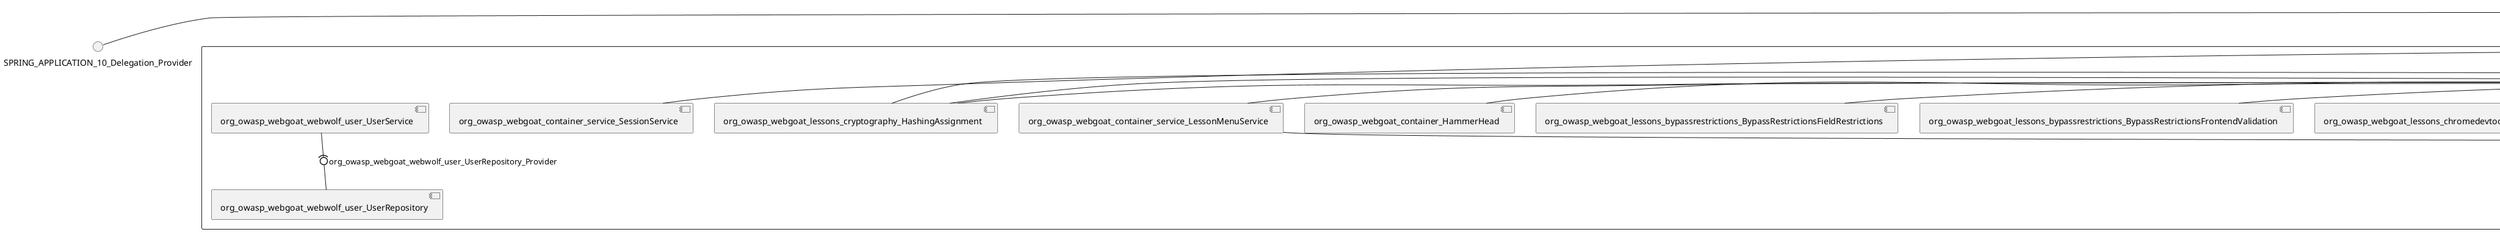 @startuml
skinparam fixCircleLabelOverlapping true
skinparam componentStyle uml2
() SPRING_APPLICATION_10_Delegation_Provider
() SPRING_APPLICATION_11_Delegation_Provider
() SPRING_APPLICATION_2_Delegation_Provider
() SPRING_APPLICATION_3_Delegation_Provider
() SPRING_APPLICATION_4_Delegation_Provider
() SPRING_APPLICATION_5_Delegation_Provider
() SPRING_APPLICATION_6_Delegation_Provider
() SPRING_APPLICATION_7_Delegation_Provider
() SPRING_APPLICATION_8_Delegation_Provider
() SPRING_APPLICATION_9_Delegation_Provider
() SPRING_APPLICATION_BypassRestrictions_FieldRestrictions_POST_Delegation_Provider
() SPRING_APPLICATION_BypassRestrictions_frontendValidation_POST_Delegation_Provider
() SPRING_APPLICATION_ChromeDevTools_dummy_POST_Delegation_Provider
() SPRING_APPLICATION_ChromeDevTools_network_POST_Delegation_Provider
() SPRING_APPLICATION_CrossSiteScriptingStored_stored_xss_POST_Delegation_Provider
() SPRING_APPLICATION_CrossSiteScriptingStored_stored_xss_follow_up_POST_Delegation_Provider
() SPRING_APPLICATION_CrossSiteScripting_attack1_POST_Delegation_Provider
() SPRING_APPLICATION_CrossSiteScripting_attack3_POST_Delegation_Provider
() SPRING_APPLICATION_CrossSiteScripting_attack4_POST_Delegation_Provider
() SPRING_APPLICATION_CrossSiteScripting_attack5a_GET_Delegation_Provider
() SPRING_APPLICATION_CrossSiteScripting_attack6a_POST_Delegation_Provider
() SPRING_APPLICATION_CrossSiteScripting_dom_follow_up_POST_Delegation_Provider
() SPRING_APPLICATION_CrossSiteScripting_phone_home_xss_POST_Delegation_Provider
() SPRING_APPLICATION_CrossSiteScripting_quiz_GET_POST_Delegation_Provider
() SPRING_APPLICATION_Delegation_Provider
() SPRING_APPLICATION_GET_10_Delegation_Provider
() SPRING_APPLICATION_GET_11_Delegation_Provider
() SPRING_APPLICATION_GET_12_Delegation_Provider
() SPRING_APPLICATION_GET_13_Delegation_Provider
() SPRING_APPLICATION_GET_14_Delegation_Provider
() SPRING_APPLICATION_GET_2_Delegation_Provider
() SPRING_APPLICATION_GET_3_Delegation_Provider
() SPRING_APPLICATION_GET_4_Delegation_Provider
() SPRING_APPLICATION_GET_5_Delegation_Provider
() SPRING_APPLICATION_GET_6_Delegation_Provider
() SPRING_APPLICATION_GET_7_Delegation_Provider
() SPRING_APPLICATION_GET_8_Delegation_Provider
() SPRING_APPLICATION_GET_9_Delegation_Provider
() SPRING_APPLICATION_GET_Delegation_Provider
() SPRING_APPLICATION_HtmlTampering_task_POST_Delegation_Provider
() SPRING_APPLICATION_HttpBasics_attack1_POST_Delegation_Provider
() SPRING_APPLICATION_HttpBasics_attack2_POST_Delegation_Provider
() SPRING_APPLICATION_IDOR_diff_attributes_POST_Delegation_Provider
() SPRING_APPLICATION_IDOR_login_POST_Delegation_Provider
() SPRING_APPLICATION_IDOR_profile_alt_path_POST_Delegation_Provider
() SPRING_APPLICATION_InsecureDeserialization_task_POST_Delegation_Provider
() SPRING_APPLICATION_InsecureLogin_Delegation_Provider
() SPRING_APPLICATION_JWT_decode_POST_Delegation_Provider
() SPRING_APPLICATION_JWT_jku_Delegation_Provider
() SPRING_APPLICATION_JWT_kid_Delegation_Provider
() SPRING_APPLICATION_JWT_quiz_GET_POST_Delegation_Provider
() SPRING_APPLICATION_JWT_refresh_Delegation_Provider
() SPRING_APPLICATION_JWT_secret_POST_Delegation_Provider
() SPRING_APPLICATION_JWT_votings_Delegation_Provider
() SPRING_APPLICATION_LogSpoofing_log_bleeding_POST_Delegation_Provider
() SPRING_APPLICATION_LogSpoofing_log_spoofing_POST_Delegation_Provider
() SPRING_APPLICATION_POST_10_Delegation_Provider
() SPRING_APPLICATION_POST_11_Delegation_Provider
() SPRING_APPLICATION_POST_12_Delegation_Provider
() SPRING_APPLICATION_POST_13_Delegation_Provider
() SPRING_APPLICATION_POST_14_Delegation_Provider
() SPRING_APPLICATION_POST_15_Delegation_Provider
() SPRING_APPLICATION_POST_16_Delegation_Provider
() SPRING_APPLICATION_POST_17_Delegation_Provider
() SPRING_APPLICATION_POST_18_Delegation_Provider
() SPRING_APPLICATION_POST_2_Delegation_Provider
() SPRING_APPLICATION_POST_3_Delegation_Provider
() SPRING_APPLICATION_POST_4_Delegation_Provider
() SPRING_APPLICATION_POST_5_Delegation_Provider
() SPRING_APPLICATION_POST_6_Delegation_Provider
() SPRING_APPLICATION_POST_7_Delegation_Provider
() SPRING_APPLICATION_POST_8_Delegation_Provider
() SPRING_APPLICATION_POST_9_Delegation_Provider
() SPRING_APPLICATION_POST_Delegation_Provider
() SPRING_APPLICATION_PUT_Delegation_Provider
() SPRING_APPLICATION_PasswordReset_ForgotPassword_create_password_reset_link_POST_Delegation_Provider
() SPRING_APPLICATION_PasswordReset_SecurityQuestions_POST_Delegation_Provider
() SPRING_APPLICATION_PasswordReset_reset_Delegation_Provider
() SPRING_APPLICATION_PasswordReset_simple_mail_reset_POST_Delegation_Provider
() SPRING_APPLICATION_PathTraversal_profile_picture_GET_Delegation_Provider
() SPRING_APPLICATION_PathTraversal_profile_picture_fix_GET_Delegation_Provider
() SPRING_APPLICATION_PathTraversal_profile_upload_POST_Delegation_Provider
() SPRING_APPLICATION_PathTraversal_profile_upload_fix_POST_Delegation_Provider
() SPRING_APPLICATION_PathTraversal_profile_upload_remove_user_input_POST_Delegation_Provider
() SPRING_APPLICATION_PathTraversal_random_POST_Delegation_Provider
() SPRING_APPLICATION_PathTraversal_random_picture_GET_Delegation_Provider
() SPRING_APPLICATION_PathTraversal_zip_slip_Delegation_Provider
() SPRING_APPLICATION_SSRF_task1_POST_Delegation_Provider
() SPRING_APPLICATION_SSRF_task2_POST_Delegation_Provider
() SPRING_APPLICATION_SecurePasswords_assignment_POST_Delegation_Provider
() SPRING_APPLICATION_SqlInjectionAdvanced_attack6a_POST_Delegation_Provider
() SPRING_APPLICATION_SqlInjectionAdvanced_attack6b_POST_Delegation_Provider
() SPRING_APPLICATION_SqlInjectionAdvanced_challenge_Login_POST_Delegation_Provider
() SPRING_APPLICATION_SqlInjectionAdvanced_challenge_PUT_Delegation_Provider
() SPRING_APPLICATION_SqlInjectionAdvanced_quiz_GET_POST_Delegation_Provider
() SPRING_APPLICATION_SqlInjectionMitigations_attack10a_POST_Delegation_Provider
() SPRING_APPLICATION_SqlInjectionMitigations_attack10b_POST_Delegation_Provider
() SPRING_APPLICATION_SqlInjectionMitigations_attack12a_POST_Delegation_Provider
() SPRING_APPLICATION_SqlInjectionMitigations_servers_GET_Delegation_Provider
() SPRING_APPLICATION_SqlInjection_assignment5a_POST_Delegation_Provider
() SPRING_APPLICATION_SqlInjection_assignment5b_POST_Delegation_Provider
() SPRING_APPLICATION_SqlInjection_attack10_POST_Delegation_Provider
() SPRING_APPLICATION_SqlInjection_attack2_POST_Delegation_Provider
() SPRING_APPLICATION_SqlInjection_attack3_POST_Delegation_Provider
() SPRING_APPLICATION_SqlInjection_attack4_POST_Delegation_Provider
() SPRING_APPLICATION_SqlInjection_attack5_POST_Delegation_Provider
() SPRING_APPLICATION_SqlInjection_attack8_POST_Delegation_Provider
() SPRING_APPLICATION_SqlInjection_attack9_POST_Delegation_Provider
() SPRING_APPLICATION_SqlOnlyInputValidationOnKeywords_attack_POST_Delegation_Provider
() SPRING_APPLICATION_SqlOnlyInputValidation_attack_POST_Delegation_Provider
() SPRING_APPLICATION_VulnerableComponents_attack1_POST_Delegation_Provider
() SPRING_APPLICATION_WebWolf_GET_Delegation_Provider
() SPRING_APPLICATION_WebWolf_landing_Delegation_Provider
() SPRING_APPLICATION_WebWolf_mail_Delegation_Provider
() SPRING_APPLICATION_challenge_1_POST_Delegation_Provider
() SPRING_APPLICATION_challenge_5_POST_Delegation_Provider
() SPRING_APPLICATION_challenge_7_Delegation_Provider
() SPRING_APPLICATION_challenge_8_Delegation_Provider
() SPRING_APPLICATION_challenge_logo_Delegation_Provider
() SPRING_APPLICATION_cia_quiz_GET_POST_Delegation_Provider
() SPRING_APPLICATION_clientSideFiltering_attack1_POST_Delegation_Provider
() SPRING_APPLICATION_clientSideFiltering_challenge_store_coupons_GET_Delegation_Provider
() SPRING_APPLICATION_clientSideFiltering_getItForFree_POST_Delegation_Provider
() SPRING_APPLICATION_clientSideFiltering_salaries_GET_Delegation_Provider
() SPRING_APPLICATION_crypto_encoding_basic_auth_POST_Delegation_Provider
() SPRING_APPLICATION_crypto_encoding_xor_POST_Delegation_Provider
() SPRING_APPLICATION_crypto_hashing_POST_Delegation_Provider
() SPRING_APPLICATION_crypto_secure_defaults_POST_Delegation_Provider
() SPRING_APPLICATION_crypto_signing_verify_POST_Delegation_Provider
() SPRING_APPLICATION_csrf_feedback_message_POST_Delegation_Provider
() SPRING_APPLICATION_csrf_review_POST_Delegation_Provider
() SPRING_APPLICATION_files_GET_Delegation_Provider
() SPRING_APPLICATION_fileupload_POST_Delegation_Provider
() SPRING_APPLICATION_jwt_Delegation_Provider
() SPRING_APPLICATION_landing_Delegation_Provider
() SPRING_APPLICATION_lesson_template_Delegation_Provider
() SPRING_APPLICATION_login_oauth_mvc_GET_Delegation_Provider
() SPRING_APPLICATION_mail_DELETE_GET_POST_Delegation_Provider
() SPRING_APPLICATION_register_mvc_POST_Delegation_Provider
() SPRING_APPLICATION_registration_GET_Delegation_Provider
() SPRING_APPLICATION_requests_GET_Delegation_Provider
() SPRING_APPLICATION_scoreboard_data_GET_Delegation_Provider
() SPRING_APPLICATION_server_directory_GET_Delegation_Provider
() SPRING_APPLICATION_service_debug_labels_mvc_Delegation_Provider
() SPRING_APPLICATION_service_lessonoverview_mvc_GET_Delegation_Provider
() SPRING_APPLICATION_xxe_comments_GET_Delegation_Provider
rectangle System {
[org_owasp_webgoat_container_HammerHead] [[webgoat-webgoat.repository#_bg0EgdhoEe-ivMq-eSuY9w]]
[org_owasp_webgoat_container_WebWolfRedirect] [[webgoat-webgoat.repository#_bg0EgdhoEe-ivMq-eSuY9w]]
[org_owasp_webgoat_container_controller_StartLesson] [[webgoat-webgoat.repository#_bg0EgdhoEe-ivMq-eSuY9w]]
[org_owasp_webgoat_container_controller_Welcome] [[webgoat-webgoat.repository#_bg0EgdhoEe-ivMq-eSuY9w]]
[org_owasp_webgoat_container_i18n_PluginMessages_Provider] [[webgoat-webgoat.repository#_bg0EgdhoEe-ivMq-eSuY9w]]
[org_owasp_webgoat_container_report_ReportCardController] [[webgoat-webgoat.repository#_bg0EgdhoEe-ivMq-eSuY9w]]
[org_owasp_webgoat_container_service_EnvironmentService] [[webgoat-webgoat.repository#_bg0EgdhoEe-ivMq-eSuY9w]]
[org_owasp_webgoat_container_service_HintService] [[webgoat-webgoat.repository#_bg0EgdhoEe-ivMq-eSuY9w]]
[org_owasp_webgoat_container_service_LabelDebugService] [[webgoat-webgoat.repository#_bg0EgdhoEe-ivMq-eSuY9w]]
[org_owasp_webgoat_container_service_LabelService] [[webgoat-webgoat.repository#_bg0EgdhoEe-ivMq-eSuY9w]]
[org_owasp_webgoat_container_service_LessonInfoService] [[webgoat-webgoat.repository#_bg0EgdhoEe-ivMq-eSuY9w]]
[org_owasp_webgoat_container_service_LessonMenuService] [[webgoat-webgoat.repository#_bg0EgdhoEe-ivMq-eSuY9w]]
[org_owasp_webgoat_container_service_LessonProgressService] [[webgoat-webgoat.repository#_bg0EgdhoEe-ivMq-eSuY9w]]
[org_owasp_webgoat_container_service_RestartLessonService] [[webgoat-webgoat.repository#_bg0EgdhoEe-ivMq-eSuY9w]]
[org_owasp_webgoat_container_service_SessionService] [[webgoat-webgoat.repository#_bg0EgdhoEe-ivMq-eSuY9w]]
[org_owasp_webgoat_container_session_LessonSession_Provider] [[webgoat-webgoat.repository#_bg0EgdhoEe-ivMq-eSuY9w]]
[org_owasp_webgoat_container_users_RegistrationController] [[webgoat-webgoat.repository#_bg0EgdhoEe-ivMq-eSuY9w]]
[org_owasp_webgoat_container_users_Scoreboard] [[webgoat-webgoat.repository#_bg0EgdhoEe-ivMq-eSuY9w]]
[org_owasp_webgoat_container_users_UserProgressRepository] [[webgoat-webgoat.repository#_bg0EgdhoEe-ivMq-eSuY9w]]
[org_owasp_webgoat_container_users_UserRepository] [[webgoat-webgoat.repository#_bg0EgdhoEe-ivMq-eSuY9w]]
[org_owasp_webgoat_container_users_UserService] [[webgoat-webgoat.repository#_bg0EgdhoEe-ivMq-eSuY9w]]
[org_owasp_webgoat_lessons_authbypass_VerifyAccount] [[webgoat-webgoat.repository#_bg0EgdhoEe-ivMq-eSuY9w]]
[org_owasp_webgoat_lessons_bypassrestrictions_BypassRestrictionsFieldRestrictions] [[webgoat-webgoat.repository#_bg0EgdhoEe-ivMq-eSuY9w]]
[org_owasp_webgoat_lessons_bypassrestrictions_BypassRestrictionsFrontendValidation] [[webgoat-webgoat.repository#_bg0EgdhoEe-ivMq-eSuY9w]]
[org_owasp_webgoat_lessons_challenges_FlagController] [[webgoat-webgoat.repository#_bg0EgdhoEe-ivMq-eSuY9w]]
[org_owasp_webgoat_lessons_challenges_challenge1_Assignment1] [[webgoat-webgoat.repository#_bg0EgdhoEe-ivMq-eSuY9w]]
[org_owasp_webgoat_lessons_challenges_challenge1_ImageServlet] [[webgoat-webgoat.repository#_bg0EgdhoEe-ivMq-eSuY9w]]
[org_owasp_webgoat_lessons_challenges_challenge5_Assignment5] [[webgoat-webgoat.repository#_bg0EgdhoEe-ivMq-eSuY9w]]
[org_owasp_webgoat_lessons_challenges_challenge7_Assignment7] [[webgoat-webgoat.repository#_bg0EgdhoEe-ivMq-eSuY9w]]
[org_owasp_webgoat_lessons_challenges_challenge8_Assignment8] [[webgoat-webgoat.repository#_bg0EgdhoEe-ivMq-eSuY9w]]
[org_owasp_webgoat_lessons_chromedevtools_NetworkDummy] [[webgoat-webgoat.repository#_bg0EgdhoEe-ivMq-eSuY9w]]
[org_owasp_webgoat_lessons_chromedevtools_NetworkLesson] [[webgoat-webgoat.repository#_bg0EgdhoEe-ivMq-eSuY9w]]
[org_owasp_webgoat_lessons_cia_CIAQuiz] [[webgoat-webgoat.repository#_bg0EgdhoEe-ivMq-eSuY9w]]
[org_owasp_webgoat_lessons_clientsidefiltering_ClientSideFilteringAssignment] [[webgoat-webgoat.repository#_bg0EgdhoEe-ivMq-eSuY9w]]
[org_owasp_webgoat_lessons_clientsidefiltering_ClientSideFilteringFreeAssignment] [[webgoat-webgoat.repository#_bg0EgdhoEe-ivMq-eSuY9w]]
[org_owasp_webgoat_lessons_clientsidefiltering_Salaries] [[webgoat-webgoat.repository#_bg0EgdhoEe-ivMq-eSuY9w]]
[org_owasp_webgoat_lessons_clientsidefiltering_ShopEndpoint] [[webgoat-webgoat.repository#_bg0EgdhoEe-ivMq-eSuY9w]]
[org_owasp_webgoat_lessons_cryptography_EncodingAssignment] [[webgoat-webgoat.repository#_bg0EgdhoEe-ivMq-eSuY9w]]
[org_owasp_webgoat_lessons_cryptography_HashingAssignment] [[webgoat-webgoat.repository#_bg0EgdhoEe-ivMq-eSuY9w]]
[org_owasp_webgoat_lessons_cryptography_SecureDefaultsAssignment] [[webgoat-webgoat.repository#_bg0EgdhoEe-ivMq-eSuY9w]]
[org_owasp_webgoat_lessons_cryptography_SigningAssignment] [[webgoat-webgoat.repository#_bg0EgdhoEe-ivMq-eSuY9w]]
[org_owasp_webgoat_lessons_cryptography_XOREncodingAssignment] [[webgoat-webgoat.repository#_bg0EgdhoEe-ivMq-eSuY9w]]
[org_owasp_webgoat_lessons_csrf_CSRFConfirmFlag1] [[webgoat-webgoat.repository#_bg0EgdhoEe-ivMq-eSuY9w]]
[org_owasp_webgoat_lessons_csrf_CSRFFeedback] [[webgoat-webgoat.repository#_bg0EgdhoEe-ivMq-eSuY9w]]
[org_owasp_webgoat_lessons_csrf_CSRFGetFlag] [[webgoat-webgoat.repository#_bg0EgdhoEe-ivMq-eSuY9w]]
[org_owasp_webgoat_lessons_csrf_CSRFLogin] [[webgoat-webgoat.repository#_bg0EgdhoEe-ivMq-eSuY9w]]
[org_owasp_webgoat_lessons_csrf_ForgedReviews] [[webgoat-webgoat.repository#_bg0EgdhoEe-ivMq-eSuY9w]]
[org_owasp_webgoat_lessons_deserialization_InsecureDeserializationTask] [[webgoat-webgoat.repository#_bg0EgdhoEe-ivMq-eSuY9w]]
[org_owasp_webgoat_lessons_hijacksession_HijackSessionAssignment] [[webgoat-webgoat.repository#_bg0EgdhoEe-ivMq-eSuY9w]]
[org_owasp_webgoat_lessons_htmltampering_HtmlTamperingTask] [[webgoat-webgoat.repository#_bg0EgdhoEe-ivMq-eSuY9w]]
[org_owasp_webgoat_lessons_httpbasics_HttpBasicsLesson] [[webgoat-webgoat.repository#_bg0EgdhoEe-ivMq-eSuY9w]]
[org_owasp_webgoat_lessons_httpbasics_HttpBasicsQuiz] [[webgoat-webgoat.repository#_bg0EgdhoEe-ivMq-eSuY9w]]
[org_owasp_webgoat_lessons_httpproxies_HttpBasicsInterceptRequest] [[webgoat-webgoat.repository#_bg0EgdhoEe-ivMq-eSuY9w]]
[org_owasp_webgoat_lessons_idor_IDORDiffAttributes] [[webgoat-webgoat.repository#_bg0EgdhoEe-ivMq-eSuY9w]]
[org_owasp_webgoat_lessons_idor_IDOREditOtherProfile] [[webgoat-webgoat.repository#_bg0EgdhoEe-ivMq-eSuY9w]]
[org_owasp_webgoat_lessons_idor_IDORLogin] [[webgoat-webgoat.repository#_bg0EgdhoEe-ivMq-eSuY9w]]
[org_owasp_webgoat_lessons_idor_IDORViewOtherProfile] [[webgoat-webgoat.repository#_bg0EgdhoEe-ivMq-eSuY9w]]
[org_owasp_webgoat_lessons_idor_IDORViewOwnProfile] [[webgoat-webgoat.repository#_bg0EgdhoEe-ivMq-eSuY9w]]
[org_owasp_webgoat_lessons_idor_IDORViewOwnProfileAltUrl] [[webgoat-webgoat.repository#_bg0EgdhoEe-ivMq-eSuY9w]]
[org_owasp_webgoat_lessons_insecurelogin_InsecureLoginTask] [[webgoat-webgoat.repository#_bg0EgdhoEe-ivMq-eSuY9w]]
[org_owasp_webgoat_lessons_jwt_JWTDecodeEndpoint] [[webgoat-webgoat.repository#_bg0EgdhoEe-ivMq-eSuY9w]]
[org_owasp_webgoat_lessons_jwt_JWTQuiz] [[webgoat-webgoat.repository#_bg0EgdhoEe-ivMq-eSuY9w]]
[org_owasp_webgoat_lessons_jwt_JWTRefreshEndpoint] [[webgoat-webgoat.repository#_bg0EgdhoEe-ivMq-eSuY9w]]
[org_owasp_webgoat_lessons_jwt_JWTSecretKeyEndpoint] [[webgoat-webgoat.repository#_bg0EgdhoEe-ivMq-eSuY9w]]
[org_owasp_webgoat_lessons_jwt_JWTVotesEndpoint] [[webgoat-webgoat.repository#_bg0EgdhoEe-ivMq-eSuY9w]]
[org_owasp_webgoat_lessons_jwt_claimmisuse_JWTHeaderJKUEndpoint] [[webgoat-webgoat.repository#_bg0EgdhoEe-ivMq-eSuY9w]]
[org_owasp_webgoat_lessons_jwt_claimmisuse_JWTHeaderKIDEndpoint] [[webgoat-webgoat.repository#_bg0EgdhoEe-ivMq-eSuY9w]]
[org_owasp_webgoat_lessons_lessontemplate_SampleAttack] [[webgoat-webgoat.repository#_bg0EgdhoEe-ivMq-eSuY9w]]
[org_owasp_webgoat_lessons_logging_LogBleedingTask] [[webgoat-webgoat.repository#_bg0EgdhoEe-ivMq-eSuY9w]]
[org_owasp_webgoat_lessons_logging_LogSpoofingTask] [[webgoat-webgoat.repository#_bg0EgdhoEe-ivMq-eSuY9w]]
[org_owasp_webgoat_lessons_missingac_MissingFunctionACHiddenMenus] [[webgoat-webgoat.repository#_bg0EgdhoEe-ivMq-eSuY9w]]
[org_owasp_webgoat_lessons_missingac_MissingFunctionACUsers] [[webgoat-webgoat.repository#_bg0EgdhoEe-ivMq-eSuY9w]]
[org_owasp_webgoat_lessons_missingac_MissingFunctionACYourHash] [[webgoat-webgoat.repository#_bg0EgdhoEe-ivMq-eSuY9w]]
[org_owasp_webgoat_lessons_missingac_MissingFunctionACYourHashAdmin] [[webgoat-webgoat.repository#_bg0EgdhoEe-ivMq-eSuY9w]]
[org_owasp_webgoat_lessons_passwordreset_QuestionsAssignment] [[webgoat-webgoat.repository#_bg0EgdhoEe-ivMq-eSuY9w]]
[org_owasp_webgoat_lessons_passwordreset_ResetLinkAssignment] [[webgoat-webgoat.repository#_bg0EgdhoEe-ivMq-eSuY9w]]
[org_owasp_webgoat_lessons_passwordreset_ResetLinkAssignmentForgotPassword] [[webgoat-webgoat.repository#_bg0EgdhoEe-ivMq-eSuY9w]]
[org_owasp_webgoat_lessons_passwordreset_SecurityQuestionAssignment] [[webgoat-webgoat.repository#_bg0EgdhoEe-ivMq-eSuY9w]]
[org_owasp_webgoat_lessons_passwordreset_SimpleMailAssignment] [[webgoat-webgoat.repository#_bg0EgdhoEe-ivMq-eSuY9w]]
[org_owasp_webgoat_lessons_pathtraversal_ProfileUpload] [[webgoat-webgoat.repository#_bg0EgdhoEe-ivMq-eSuY9w]]
[org_owasp_webgoat_lessons_pathtraversal_ProfileUploadFix] [[webgoat-webgoat.repository#_bg0EgdhoEe-ivMq-eSuY9w]]
[org_owasp_webgoat_lessons_pathtraversal_ProfileUploadRemoveUserInput] [[webgoat-webgoat.repository#_bg0EgdhoEe-ivMq-eSuY9w]]
[org_owasp_webgoat_lessons_pathtraversal_ProfileUploadRetrieval] [[webgoat-webgoat.repository#_bg0EgdhoEe-ivMq-eSuY9w]]
[org_owasp_webgoat_lessons_pathtraversal_ProfileZipSlip] [[webgoat-webgoat.repository#_bg0EgdhoEe-ivMq-eSuY9w]]
[org_owasp_webgoat_lessons_securepasswords_SecurePasswordsAssignment] [[webgoat-webgoat.repository#_bg0EgdhoEe-ivMq-eSuY9w]]
[org_owasp_webgoat_lessons_spoofcookie_SpoofCookieAssignment] [[webgoat-webgoat.repository#_bg0EgdhoEe-ivMq-eSuY9w]]
[org_owasp_webgoat_lessons_sqlinjection_advanced_SqlInjectionChallenge] [[webgoat-webgoat.repository#_bg0EgdhoEe-ivMq-eSuY9w]]
[org_owasp_webgoat_lessons_sqlinjection_advanced_SqlInjectionChallengeLogin] [[webgoat-webgoat.repository#_bg0EgdhoEe-ivMq-eSuY9w]]
[org_owasp_webgoat_lessons_sqlinjection_advanced_SqlInjectionLesson6a] [[webgoat-webgoat.repository#_bg0EgdhoEe-ivMq-eSuY9w]]
[org_owasp_webgoat_lessons_sqlinjection_advanced_SqlInjectionLesson6b] [[webgoat-webgoat.repository#_bg0EgdhoEe-ivMq-eSuY9w]]
[org_owasp_webgoat_lessons_sqlinjection_advanced_SqlInjectionQuiz] [[webgoat-webgoat.repository#_bg0EgdhoEe-ivMq-eSuY9w]]
[org_owasp_webgoat_lessons_sqlinjection_introduction_SqlInjectionLesson10] [[webgoat-webgoat.repository#_bg0EgdhoEe-ivMq-eSuY9w]]
[org_owasp_webgoat_lessons_sqlinjection_introduction_SqlInjectionLesson2] [[webgoat-webgoat.repository#_bg0EgdhoEe-ivMq-eSuY9w]]
[org_owasp_webgoat_lessons_sqlinjection_introduction_SqlInjectionLesson3] [[webgoat-webgoat.repository#_bg0EgdhoEe-ivMq-eSuY9w]]
[org_owasp_webgoat_lessons_sqlinjection_introduction_SqlInjectionLesson4] [[webgoat-webgoat.repository#_bg0EgdhoEe-ivMq-eSuY9w]]
[org_owasp_webgoat_lessons_sqlinjection_introduction_SqlInjectionLesson5] [[webgoat-webgoat.repository#_bg0EgdhoEe-ivMq-eSuY9w]]
[org_owasp_webgoat_lessons_sqlinjection_introduction_SqlInjectionLesson5a] [[webgoat-webgoat.repository#_bg0EgdhoEe-ivMq-eSuY9w]]
[org_owasp_webgoat_lessons_sqlinjection_introduction_SqlInjectionLesson5b] [[webgoat-webgoat.repository#_bg0EgdhoEe-ivMq-eSuY9w]]
[org_owasp_webgoat_lessons_sqlinjection_introduction_SqlInjectionLesson8] [[webgoat-webgoat.repository#_bg0EgdhoEe-ivMq-eSuY9w]]
[org_owasp_webgoat_lessons_sqlinjection_introduction_SqlInjectionLesson9] [[webgoat-webgoat.repository#_bg0EgdhoEe-ivMq-eSuY9w]]
[org_owasp_webgoat_lessons_sqlinjection_mitigation_Servers] [[webgoat-webgoat.repository#_bg0EgdhoEe-ivMq-eSuY9w]]
[org_owasp_webgoat_lessons_sqlinjection_mitigation_SqlInjectionLesson10a] [[webgoat-webgoat.repository#_bg0EgdhoEe-ivMq-eSuY9w]]
[org_owasp_webgoat_lessons_sqlinjection_mitigation_SqlInjectionLesson10b] [[webgoat-webgoat.repository#_bg0EgdhoEe-ivMq-eSuY9w]]
[org_owasp_webgoat_lessons_sqlinjection_mitigation_SqlInjectionLesson13] [[webgoat-webgoat.repository#_bg0EgdhoEe-ivMq-eSuY9w]]
[org_owasp_webgoat_lessons_sqlinjection_mitigation_SqlOnlyInputValidation] [[webgoat-webgoat.repository#_bg0EgdhoEe-ivMq-eSuY9w]]
[org_owasp_webgoat_lessons_sqlinjection_mitigation_SqlOnlyInputValidationOnKeywords] [[webgoat-webgoat.repository#_bg0EgdhoEe-ivMq-eSuY9w]]
[org_owasp_webgoat_lessons_ssrf_SSRFTask1] [[webgoat-webgoat.repository#_bg0EgdhoEe-ivMq-eSuY9w]]
[org_owasp_webgoat_lessons_ssrf_SSRFTask2] [[webgoat-webgoat.repository#_bg0EgdhoEe-ivMq-eSuY9w]]
[org_owasp_webgoat_lessons_vulnerablecomponents_VulnerableComponentsLesson] [[webgoat-webgoat.repository#_bg0EgdhoEe-ivMq-eSuY9w]]
[org_owasp_webgoat_lessons_webwolfintroduction_LandingAssignment] [[webgoat-webgoat.repository#_bg0EgdhoEe-ivMq-eSuY9w]]
[org_owasp_webgoat_lessons_webwolfintroduction_MailAssignment] [[webgoat-webgoat.repository#_bg0EgdhoEe-ivMq-eSuY9w]]
[org_owasp_webgoat_lessons_xss_CrossSiteScriptingLesson1] [[webgoat-webgoat.repository#_bg0EgdhoEe-ivMq-eSuY9w]]
[org_owasp_webgoat_lessons_xss_CrossSiteScriptingLesson5a] [[webgoat-webgoat.repository#_bg0EgdhoEe-ivMq-eSuY9w]]
[org_owasp_webgoat_lessons_xss_CrossSiteScriptingLesson6a] [[webgoat-webgoat.repository#_bg0EgdhoEe-ivMq-eSuY9w]]
[org_owasp_webgoat_lessons_xss_CrossSiteScriptingQuiz] [[webgoat-webgoat.repository#_bg0EgdhoEe-ivMq-eSuY9w]]
[org_owasp_webgoat_lessons_xss_DOMCrossSiteScripting] [[webgoat-webgoat.repository#_bg0EgdhoEe-ivMq-eSuY9w]]
[org_owasp_webgoat_lessons_xss_DOMCrossSiteScriptingVerifier] [[webgoat-webgoat.repository#_bg0EgdhoEe-ivMq-eSuY9w]]
[org_owasp_webgoat_lessons_xss_mitigation_CrossSiteScriptingLesson3] [[webgoat-webgoat.repository#_bg0EgdhoEe-ivMq-eSuY9w]]
[org_owasp_webgoat_lessons_xss_mitigation_CrossSiteScriptingLesson4] [[webgoat-webgoat.repository#_bg0EgdhoEe-ivMq-eSuY9w]]
[org_owasp_webgoat_lessons_xss_stored_StoredCrossSiteScriptingVerifier] [[webgoat-webgoat.repository#_bg0EgdhoEe-ivMq-eSuY9w]]
[org_owasp_webgoat_lessons_xss_stored_StoredXssComments] [[webgoat-webgoat.repository#_bg0EgdhoEe-ivMq-eSuY9w]]
[org_owasp_webgoat_lessons_xxe_BlindSendFileAssignment] [[webgoat-webgoat.repository#_bg0EgdhoEe-ivMq-eSuY9w]]
[org_owasp_webgoat_lessons_xxe_CommentsEndpoint] [[webgoat-webgoat.repository#_bg0EgdhoEe-ivMq-eSuY9w]]
[org_owasp_webgoat_lessons_xxe_ContentTypeAssignment] [[webgoat-webgoat.repository#_bg0EgdhoEe-ivMq-eSuY9w]]
[org_owasp_webgoat_lessons_xxe_SimpleXXE] [[webgoat-webgoat.repository#_bg0EgdhoEe-ivMq-eSuY9w]]
[org_owasp_webgoat_webwolf_FileServer] [[webgoat-webgoat.repository#_bg0EgdhoEe-ivMq-eSuY9w]]
[org_owasp_webgoat_webwolf_jwt_JWTController] [[webgoat-webgoat.repository#_bg0EgdhoEe-ivMq-eSuY9w]]
[org_owasp_webgoat_webwolf_mailbox_MailboxController] [[webgoat-webgoat.repository#_bg0EgdhoEe-ivMq-eSuY9w]]
[org_owasp_webgoat_webwolf_mailbox_MailboxRepository] [[webgoat-webgoat.repository#_bg0EgdhoEe-ivMq-eSuY9w]]
[org_owasp_webgoat_webwolf_requests_LandingPage] [[webgoat-webgoat.repository#_bg0EgdhoEe-ivMq-eSuY9w]]
[org_owasp_webgoat_webwolf_requests_Requests] [[webgoat-webgoat.repository#_bg0EgdhoEe-ivMq-eSuY9w]]
[org_owasp_webgoat_webwolf_user_UserRepository] [[webgoat-webgoat.repository#_bg0EgdhoEe-ivMq-eSuY9w]]
[org_owasp_webgoat_webwolf_user_UserService] [[webgoat-webgoat.repository#_bg0EgdhoEe-ivMq-eSuY9w]]
port SPRING_APPLICATION_10_Provider
SPRING_APPLICATION_10_Delegation_Provider - SPRING_APPLICATION_10_Provider
SPRING_APPLICATION_10_Provider - [org_owasp_webgoat_lessons_jwt_JWTSecretKeyEndpoint]
port SPRING_APPLICATION_11_Provider
SPRING_APPLICATION_11_Delegation_Provider - SPRING_APPLICATION_11_Provider
SPRING_APPLICATION_11_Provider - [org_owasp_webgoat_webwolf_FileServer]
port SPRING_APPLICATION_2_Provider
SPRING_APPLICATION_2_Delegation_Provider - SPRING_APPLICATION_2_Provider
SPRING_APPLICATION_2_Provider - [org_owasp_webgoat_lessons_cryptography_SigningAssignment]
port SPRING_APPLICATION_3_Provider
SPRING_APPLICATION_3_Delegation_Provider - SPRING_APPLICATION_3_Provider
SPRING_APPLICATION_3_Provider - [org_owasp_webgoat_container_service_LabelDebugService]
port SPRING_APPLICATION_4_Provider
SPRING_APPLICATION_4_Delegation_Provider - SPRING_APPLICATION_4_Provider
SPRING_APPLICATION_4_Provider - [org_owasp_webgoat_container_service_SessionService]
port SPRING_APPLICATION_5_Provider
SPRING_APPLICATION_5_Delegation_Provider - SPRING_APPLICATION_5_Provider
SPRING_APPLICATION_5_Provider - [org_owasp_webgoat_lessons_xxe_SimpleXXE]
port SPRING_APPLICATION_6_Provider
SPRING_APPLICATION_6_Delegation_Provider - SPRING_APPLICATION_6_Provider
SPRING_APPLICATION_6_Provider - [org_owasp_webgoat_lessons_cryptography_HashingAssignment]
port SPRING_APPLICATION_7_Provider
SPRING_APPLICATION_7_Delegation_Provider - SPRING_APPLICATION_7_Provider
SPRING_APPLICATION_7_Provider - [org_owasp_webgoat_lessons_cryptography_HashingAssignment]
port SPRING_APPLICATION_8_Provider
SPRING_APPLICATION_8_Delegation_Provider - SPRING_APPLICATION_8_Provider
SPRING_APPLICATION_8_Provider - [org_owasp_webgoat_container_service_LessonMenuService]
port SPRING_APPLICATION_9_Provider
SPRING_APPLICATION_9_Delegation_Provider - SPRING_APPLICATION_9_Provider
SPRING_APPLICATION_9_Provider - [org_owasp_webgoat_container_HammerHead]
port SPRING_APPLICATION_BypassRestrictions_FieldRestrictions_POST_Provider
SPRING_APPLICATION_BypassRestrictions_FieldRestrictions_POST_Delegation_Provider - SPRING_APPLICATION_BypassRestrictions_FieldRestrictions_POST_Provider
SPRING_APPLICATION_BypassRestrictions_FieldRestrictions_POST_Provider - [org_owasp_webgoat_lessons_bypassrestrictions_BypassRestrictionsFieldRestrictions]
port SPRING_APPLICATION_BypassRestrictions_frontendValidation_POST_Provider
SPRING_APPLICATION_BypassRestrictions_frontendValidation_POST_Delegation_Provider - SPRING_APPLICATION_BypassRestrictions_frontendValidation_POST_Provider
SPRING_APPLICATION_BypassRestrictions_frontendValidation_POST_Provider - [org_owasp_webgoat_lessons_bypassrestrictions_BypassRestrictionsFrontendValidation]
port SPRING_APPLICATION_ChromeDevTools_dummy_POST_Provider
SPRING_APPLICATION_ChromeDevTools_dummy_POST_Delegation_Provider - SPRING_APPLICATION_ChromeDevTools_dummy_POST_Provider
SPRING_APPLICATION_ChromeDevTools_dummy_POST_Provider - [org_owasp_webgoat_lessons_chromedevtools_NetworkDummy]
port SPRING_APPLICATION_ChromeDevTools_network_POST_Provider
SPRING_APPLICATION_ChromeDevTools_network_POST_Delegation_Provider - SPRING_APPLICATION_ChromeDevTools_network_POST_Provider
SPRING_APPLICATION_ChromeDevTools_network_POST_Provider - [org_owasp_webgoat_lessons_chromedevtools_NetworkLesson]
port SPRING_APPLICATION_CrossSiteScriptingStored_stored_xss_POST_Provider
SPRING_APPLICATION_CrossSiteScriptingStored_stored_xss_POST_Delegation_Provider - SPRING_APPLICATION_CrossSiteScriptingStored_stored_xss_POST_Provider
SPRING_APPLICATION_CrossSiteScriptingStored_stored_xss_POST_Provider - [org_owasp_webgoat_lessons_xss_stored_StoredXssComments]
port SPRING_APPLICATION_CrossSiteScriptingStored_stored_xss_follow_up_POST_Provider
SPRING_APPLICATION_CrossSiteScriptingStored_stored_xss_follow_up_POST_Delegation_Provider - SPRING_APPLICATION_CrossSiteScriptingStored_stored_xss_follow_up_POST_Provider
SPRING_APPLICATION_CrossSiteScriptingStored_stored_xss_follow_up_POST_Provider - [org_owasp_webgoat_lessons_xss_stored_StoredCrossSiteScriptingVerifier]
port SPRING_APPLICATION_CrossSiteScripting_attack1_POST_Provider
SPRING_APPLICATION_CrossSiteScripting_attack1_POST_Delegation_Provider - SPRING_APPLICATION_CrossSiteScripting_attack1_POST_Provider
SPRING_APPLICATION_CrossSiteScripting_attack1_POST_Provider - [org_owasp_webgoat_lessons_xss_CrossSiteScriptingLesson1]
port SPRING_APPLICATION_CrossSiteScripting_attack3_POST_Provider
SPRING_APPLICATION_CrossSiteScripting_attack3_POST_Delegation_Provider - SPRING_APPLICATION_CrossSiteScripting_attack3_POST_Provider
SPRING_APPLICATION_CrossSiteScripting_attack3_POST_Provider - [org_owasp_webgoat_lessons_xss_mitigation_CrossSiteScriptingLesson3]
port SPRING_APPLICATION_CrossSiteScripting_attack4_POST_Provider
SPRING_APPLICATION_CrossSiteScripting_attack4_POST_Delegation_Provider - SPRING_APPLICATION_CrossSiteScripting_attack4_POST_Provider
SPRING_APPLICATION_CrossSiteScripting_attack4_POST_Provider - [org_owasp_webgoat_lessons_xss_mitigation_CrossSiteScriptingLesson4]
port SPRING_APPLICATION_CrossSiteScripting_attack5a_GET_Provider
SPRING_APPLICATION_CrossSiteScripting_attack5a_GET_Delegation_Provider - SPRING_APPLICATION_CrossSiteScripting_attack5a_GET_Provider
SPRING_APPLICATION_CrossSiteScripting_attack5a_GET_Provider - [org_owasp_webgoat_lessons_xss_CrossSiteScriptingLesson5a]
port SPRING_APPLICATION_CrossSiteScripting_attack6a_POST_Provider
SPRING_APPLICATION_CrossSiteScripting_attack6a_POST_Delegation_Provider - SPRING_APPLICATION_CrossSiteScripting_attack6a_POST_Provider
SPRING_APPLICATION_CrossSiteScripting_attack6a_POST_Provider - [org_owasp_webgoat_lessons_xss_CrossSiteScriptingLesson6a]
port SPRING_APPLICATION_CrossSiteScripting_dom_follow_up_POST_Provider
SPRING_APPLICATION_CrossSiteScripting_dom_follow_up_POST_Delegation_Provider - SPRING_APPLICATION_CrossSiteScripting_dom_follow_up_POST_Provider
SPRING_APPLICATION_CrossSiteScripting_dom_follow_up_POST_Provider - [org_owasp_webgoat_lessons_xss_DOMCrossSiteScriptingVerifier]
port SPRING_APPLICATION_CrossSiteScripting_phone_home_xss_POST_Provider
SPRING_APPLICATION_CrossSiteScripting_phone_home_xss_POST_Delegation_Provider - SPRING_APPLICATION_CrossSiteScripting_phone_home_xss_POST_Provider
SPRING_APPLICATION_CrossSiteScripting_phone_home_xss_POST_Provider - [org_owasp_webgoat_lessons_xss_DOMCrossSiteScripting]
port SPRING_APPLICATION_CrossSiteScripting_quiz_GET_POST_Provider
SPRING_APPLICATION_CrossSiteScripting_quiz_GET_POST_Delegation_Provider - SPRING_APPLICATION_CrossSiteScripting_quiz_GET_POST_Provider
SPRING_APPLICATION_CrossSiteScripting_quiz_GET_POST_Provider - [org_owasp_webgoat_lessons_xss_CrossSiteScriptingQuiz]
port SPRING_APPLICATION_Provider
SPRING_APPLICATION_Delegation_Provider - SPRING_APPLICATION_Provider
SPRING_APPLICATION_Provider - [org_owasp_webgoat_lessons_httpproxies_HttpBasicsInterceptRequest]
port SPRING_APPLICATION_GET_10_Provider
SPRING_APPLICATION_GET_10_Delegation_Provider - SPRING_APPLICATION_GET_10_Provider
SPRING_APPLICATION_GET_10_Provider - [org_owasp_webgoat_container_service_RestartLessonService]
port SPRING_APPLICATION_GET_11_Provider
SPRING_APPLICATION_GET_11_Delegation_Provider - SPRING_APPLICATION_GET_11_Provider
SPRING_APPLICATION_GET_11_Provider - [org_owasp_webgoat_lessons_csrf_ForgedReviews]
port SPRING_APPLICATION_GET_12_Provider
SPRING_APPLICATION_GET_12_Delegation_Provider - SPRING_APPLICATION_GET_12_Provider
SPRING_APPLICATION_GET_12_Provider - [org_owasp_webgoat_container_service_HintService]
port SPRING_APPLICATION_GET_13_Provider
SPRING_APPLICATION_GET_13_Delegation_Provider - SPRING_APPLICATION_GET_13_Provider
SPRING_APPLICATION_GET_13_Provider - [org_owasp_webgoat_lessons_spoofcookie_SpoofCookieAssignment]
port SPRING_APPLICATION_GET_14_Provider
SPRING_APPLICATION_GET_14_Delegation_Provider - SPRING_APPLICATION_GET_14_Provider
SPRING_APPLICATION_GET_14_Provider - [org_owasp_webgoat_lessons_missingac_MissingFunctionACUsers]
port SPRING_APPLICATION_GET_2_Provider
SPRING_APPLICATION_GET_2_Delegation_Provider - SPRING_APPLICATION_GET_2_Provider
SPRING_APPLICATION_GET_2_Provider - [org_owasp_webgoat_container_controller_Welcome]
port SPRING_APPLICATION_GET_3_Provider
SPRING_APPLICATION_GET_3_Delegation_Provider - SPRING_APPLICATION_GET_3_Provider
SPRING_APPLICATION_GET_3_Provider - [org_owasp_webgoat_container_report_ReportCardController]
port SPRING_APPLICATION_GET_4_Provider
SPRING_APPLICATION_GET_4_Delegation_Provider - SPRING_APPLICATION_GET_4_Provider
SPRING_APPLICATION_GET_4_Provider - [org_owasp_webgoat_container_service_LessonInfoService]
port SPRING_APPLICATION_GET_5_Provider
SPRING_APPLICATION_GET_5_Delegation_Provider - SPRING_APPLICATION_GET_5_Provider
SPRING_APPLICATION_GET_5_Provider - [org_owasp_webgoat_lessons_xss_stored_StoredXssComments]
port SPRING_APPLICATION_GET_6_Provider
SPRING_APPLICATION_GET_6_Delegation_Provider - SPRING_APPLICATION_GET_6_Provider
SPRING_APPLICATION_GET_6_Provider - [org_owasp_webgoat_container_controller_StartLesson]
port SPRING_APPLICATION_GET_7_Provider
SPRING_APPLICATION_GET_7_Delegation_Provider - SPRING_APPLICATION_GET_7_Provider
SPRING_APPLICATION_GET_7_Provider - [org_owasp_webgoat_lessons_idor_IDORViewOwnProfile]
port SPRING_APPLICATION_GET_8_Provider
SPRING_APPLICATION_GET_8_Delegation_Provider - SPRING_APPLICATION_GET_8_Provider
SPRING_APPLICATION_GET_8_Provider - [org_owasp_webgoat_lessons_cryptography_EncodingAssignment]
port SPRING_APPLICATION_GET_9_Provider
SPRING_APPLICATION_GET_9_Delegation_Provider - SPRING_APPLICATION_GET_9_Provider
SPRING_APPLICATION_GET_9_Provider - [org_owasp_webgoat_lessons_idor_IDORViewOtherProfile]
port SPRING_APPLICATION_GET_Provider
SPRING_APPLICATION_GET_Delegation_Provider - SPRING_APPLICATION_GET_Provider
SPRING_APPLICATION_GET_Provider - [org_owasp_webgoat_container_service_LabelService]
port SPRING_APPLICATION_HtmlTampering_task_POST_Provider
SPRING_APPLICATION_HtmlTampering_task_POST_Delegation_Provider - SPRING_APPLICATION_HtmlTampering_task_POST_Provider
SPRING_APPLICATION_HtmlTampering_task_POST_Provider - [org_owasp_webgoat_lessons_htmltampering_HtmlTamperingTask]
port SPRING_APPLICATION_HttpBasics_attack1_POST_Provider
SPRING_APPLICATION_HttpBasics_attack1_POST_Delegation_Provider - SPRING_APPLICATION_HttpBasics_attack1_POST_Provider
SPRING_APPLICATION_HttpBasics_attack1_POST_Provider - [org_owasp_webgoat_lessons_httpbasics_HttpBasicsLesson]
port SPRING_APPLICATION_HttpBasics_attack2_POST_Provider
SPRING_APPLICATION_HttpBasics_attack2_POST_Delegation_Provider - SPRING_APPLICATION_HttpBasics_attack2_POST_Provider
SPRING_APPLICATION_HttpBasics_attack2_POST_Provider - [org_owasp_webgoat_lessons_httpbasics_HttpBasicsQuiz]
port SPRING_APPLICATION_IDOR_diff_attributes_POST_Provider
SPRING_APPLICATION_IDOR_diff_attributes_POST_Delegation_Provider - SPRING_APPLICATION_IDOR_diff_attributes_POST_Provider
SPRING_APPLICATION_IDOR_diff_attributes_POST_Provider - [org_owasp_webgoat_lessons_idor_IDORDiffAttributes]
port SPRING_APPLICATION_IDOR_login_POST_Provider
SPRING_APPLICATION_IDOR_login_POST_Delegation_Provider - SPRING_APPLICATION_IDOR_login_POST_Provider
SPRING_APPLICATION_IDOR_login_POST_Provider - [org_owasp_webgoat_lessons_idor_IDORLogin]
port SPRING_APPLICATION_IDOR_profile_alt_path_POST_Provider
SPRING_APPLICATION_IDOR_profile_alt_path_POST_Delegation_Provider - SPRING_APPLICATION_IDOR_profile_alt_path_POST_Provider
SPRING_APPLICATION_IDOR_profile_alt_path_POST_Provider - [org_owasp_webgoat_lessons_idor_IDORViewOwnProfileAltUrl]
port SPRING_APPLICATION_InsecureDeserialization_task_POST_Provider
SPRING_APPLICATION_InsecureDeserialization_task_POST_Delegation_Provider - SPRING_APPLICATION_InsecureDeserialization_task_POST_Provider
SPRING_APPLICATION_InsecureDeserialization_task_POST_Provider - [org_owasp_webgoat_lessons_deserialization_InsecureDeserializationTask]
port SPRING_APPLICATION_InsecureLogin_Provider
SPRING_APPLICATION_InsecureLogin_Delegation_Provider - SPRING_APPLICATION_InsecureLogin_Provider
SPRING_APPLICATION_InsecureLogin_Provider - [org_owasp_webgoat_lessons_insecurelogin_InsecureLoginTask]
port SPRING_APPLICATION_JWT_decode_POST_Provider
SPRING_APPLICATION_JWT_decode_POST_Delegation_Provider - SPRING_APPLICATION_JWT_decode_POST_Provider
SPRING_APPLICATION_JWT_decode_POST_Provider - [org_owasp_webgoat_lessons_jwt_JWTDecodeEndpoint]
port SPRING_APPLICATION_JWT_jku_Provider
SPRING_APPLICATION_JWT_jku_Delegation_Provider - SPRING_APPLICATION_JWT_jku_Provider
SPRING_APPLICATION_JWT_jku_Provider - [org_owasp_webgoat_lessons_jwt_claimmisuse_JWTHeaderJKUEndpoint]
port SPRING_APPLICATION_JWT_kid_Provider
SPRING_APPLICATION_JWT_kid_Delegation_Provider - SPRING_APPLICATION_JWT_kid_Provider
SPRING_APPLICATION_JWT_kid_Provider - [org_owasp_webgoat_lessons_jwt_claimmisuse_JWTHeaderKIDEndpoint]
port SPRING_APPLICATION_JWT_quiz_GET_POST_Provider
SPRING_APPLICATION_JWT_quiz_GET_POST_Delegation_Provider - SPRING_APPLICATION_JWT_quiz_GET_POST_Provider
SPRING_APPLICATION_JWT_quiz_GET_POST_Provider - [org_owasp_webgoat_lessons_jwt_JWTQuiz]
port SPRING_APPLICATION_JWT_refresh_Provider
SPRING_APPLICATION_JWT_refresh_Delegation_Provider - SPRING_APPLICATION_JWT_refresh_Provider
SPRING_APPLICATION_JWT_refresh_Provider - [org_owasp_webgoat_lessons_jwt_JWTRefreshEndpoint]
port SPRING_APPLICATION_JWT_secret_POST_Provider
SPRING_APPLICATION_JWT_secret_POST_Delegation_Provider - SPRING_APPLICATION_JWT_secret_POST_Provider
SPRING_APPLICATION_JWT_secret_POST_Provider - [org_owasp_webgoat_lessons_jwt_JWTSecretKeyEndpoint]
port SPRING_APPLICATION_JWT_votings_Provider
SPRING_APPLICATION_JWT_votings_Delegation_Provider - SPRING_APPLICATION_JWT_votings_Provider
SPRING_APPLICATION_JWT_votings_Provider - [org_owasp_webgoat_lessons_jwt_JWTVotesEndpoint]
port SPRING_APPLICATION_LogSpoofing_log_bleeding_POST_Provider
SPRING_APPLICATION_LogSpoofing_log_bleeding_POST_Delegation_Provider - SPRING_APPLICATION_LogSpoofing_log_bleeding_POST_Provider
SPRING_APPLICATION_LogSpoofing_log_bleeding_POST_Provider - [org_owasp_webgoat_lessons_logging_LogBleedingTask]
port SPRING_APPLICATION_LogSpoofing_log_spoofing_POST_Provider
SPRING_APPLICATION_LogSpoofing_log_spoofing_POST_Delegation_Provider - SPRING_APPLICATION_LogSpoofing_log_spoofing_POST_Provider
SPRING_APPLICATION_LogSpoofing_log_spoofing_POST_Provider - [org_owasp_webgoat_lessons_logging_LogSpoofingTask]
port SPRING_APPLICATION_POST_10_Provider
SPRING_APPLICATION_POST_10_Delegation_Provider - SPRING_APPLICATION_POST_10_Provider
SPRING_APPLICATION_POST_10_Provider - [org_owasp_webgoat_lessons_hijacksession_HijackSessionAssignment]
port SPRING_APPLICATION_POST_11_Provider
SPRING_APPLICATION_POST_11_Delegation_Provider - SPRING_APPLICATION_POST_11_Provider
SPRING_APPLICATION_POST_11_Provider - [org_owasp_webgoat_lessons_missingac_MissingFunctionACYourHashAdmin]
port SPRING_APPLICATION_POST_12_Provider
SPRING_APPLICATION_POST_12_Delegation_Provider - SPRING_APPLICATION_POST_12_Provider
SPRING_APPLICATION_POST_12_Provider - [org_owasp_webgoat_lessons_xxe_BlindSendFileAssignment]
port SPRING_APPLICATION_POST_13_Provider
SPRING_APPLICATION_POST_13_Delegation_Provider - SPRING_APPLICATION_POST_13_Provider
SPRING_APPLICATION_POST_13_Provider - [org_owasp_webgoat_lessons_chromedevtools_NetworkLesson]
port SPRING_APPLICATION_POST_14_Provider
SPRING_APPLICATION_POST_14_Delegation_Provider - SPRING_APPLICATION_POST_14_Provider
SPRING_APPLICATION_POST_14_Provider - [org_owasp_webgoat_lessons_missingac_MissingFunctionACYourHash]
port SPRING_APPLICATION_POST_15_Provider
SPRING_APPLICATION_POST_15_Delegation_Provider - SPRING_APPLICATION_POST_15_Provider
SPRING_APPLICATION_POST_15_Provider - [org_owasp_webgoat_lessons_csrf_CSRFConfirmFlag1]
port SPRING_APPLICATION_POST_16_Provider
SPRING_APPLICATION_POST_16_Delegation_Provider - SPRING_APPLICATION_POST_16_Provider
SPRING_APPLICATION_POST_16_Provider - [org_owasp_webgoat_lessons_spoofcookie_SpoofCookieAssignment]
port SPRING_APPLICATION_POST_17_Provider
SPRING_APPLICATION_POST_17_Delegation_Provider - SPRING_APPLICATION_POST_17_Provider
SPRING_APPLICATION_POST_17_Provider - [org_owasp_webgoat_lessons_missingac_MissingFunctionACUsers]
port SPRING_APPLICATION_POST_18_Provider
SPRING_APPLICATION_POST_18_Delegation_Provider - SPRING_APPLICATION_POST_18_Provider
SPRING_APPLICATION_POST_18_Provider - [org_owasp_webgoat_lessons_authbypass_VerifyAccount]
port SPRING_APPLICATION_POST_2_Provider
SPRING_APPLICATION_POST_2_Delegation_Provider - SPRING_APPLICATION_POST_2_Provider
SPRING_APPLICATION_POST_2_Provider - [org_owasp_webgoat_lessons_xxe_ContentTypeAssignment]
port SPRING_APPLICATION_POST_3_Provider
SPRING_APPLICATION_POST_3_Delegation_Provider - SPRING_APPLICATION_POST_3_Provider
SPRING_APPLICATION_POST_3_Provider - [org_owasp_webgoat_lessons_missingac_MissingFunctionACHiddenMenus]
port SPRING_APPLICATION_POST_4_Provider
SPRING_APPLICATION_POST_4_Delegation_Provider - SPRING_APPLICATION_POST_4_Provider
SPRING_APPLICATION_POST_4_Provider - [org_owasp_webgoat_lessons_csrf_CSRFGetFlag]
port SPRING_APPLICATION_POST_5_Provider
SPRING_APPLICATION_POST_5_Delegation_Provider - SPRING_APPLICATION_POST_5_Provider
SPRING_APPLICATION_POST_5_Provider - [org_owasp_webgoat_lessons_challenges_FlagController]
port SPRING_APPLICATION_POST_6_Provider
SPRING_APPLICATION_POST_6_Delegation_Provider - SPRING_APPLICATION_POST_6_Provider
SPRING_APPLICATION_POST_6_Provider - [org_owasp_webgoat_lessons_passwordreset_QuestionsAssignment]
port SPRING_APPLICATION_POST_7_Provider
SPRING_APPLICATION_POST_7_Delegation_Provider - SPRING_APPLICATION_POST_7_Provider
SPRING_APPLICATION_POST_7_Provider - [org_owasp_webgoat_lessons_xxe_SimpleXXE]
port SPRING_APPLICATION_POST_8_Provider
SPRING_APPLICATION_POST_8_Delegation_Provider - SPRING_APPLICATION_POST_8_Provider
SPRING_APPLICATION_POST_8_Provider - [org_owasp_webgoat_lessons_csrf_CSRFFeedback]
port SPRING_APPLICATION_POST_9_Provider
SPRING_APPLICATION_POST_9_Delegation_Provider - SPRING_APPLICATION_POST_9_Provider
SPRING_APPLICATION_POST_9_Provider - [org_owasp_webgoat_lessons_csrf_CSRFLogin]
port SPRING_APPLICATION_POST_Provider
SPRING_APPLICATION_POST_Delegation_Provider - SPRING_APPLICATION_POST_Provider
SPRING_APPLICATION_POST_Provider - [org_owasp_webgoat_lessons_passwordreset_SimpleMailAssignment]
port SPRING_APPLICATION_PUT_Provider
SPRING_APPLICATION_PUT_Delegation_Provider - SPRING_APPLICATION_PUT_Provider
SPRING_APPLICATION_PUT_Provider - [org_owasp_webgoat_lessons_idor_IDOREditOtherProfile]
port SPRING_APPLICATION_PasswordReset_ForgotPassword_create_password_reset_link_POST_Provider
SPRING_APPLICATION_PasswordReset_ForgotPassword_create_password_reset_link_POST_Delegation_Provider - SPRING_APPLICATION_PasswordReset_ForgotPassword_create_password_reset_link_POST_Provider
SPRING_APPLICATION_PasswordReset_ForgotPassword_create_password_reset_link_POST_Provider - [org_owasp_webgoat_lessons_passwordreset_ResetLinkAssignmentForgotPassword]
port SPRING_APPLICATION_PasswordReset_SecurityQuestions_POST_Provider
SPRING_APPLICATION_PasswordReset_SecurityQuestions_POST_Delegation_Provider - SPRING_APPLICATION_PasswordReset_SecurityQuestions_POST_Provider
SPRING_APPLICATION_PasswordReset_SecurityQuestions_POST_Provider - [org_owasp_webgoat_lessons_passwordreset_SecurityQuestionAssignment]
port SPRING_APPLICATION_PasswordReset_reset_Provider
SPRING_APPLICATION_PasswordReset_reset_Delegation_Provider - SPRING_APPLICATION_PasswordReset_reset_Provider
SPRING_APPLICATION_PasswordReset_reset_Provider - [org_owasp_webgoat_lessons_passwordreset_ResetLinkAssignment]
port SPRING_APPLICATION_PasswordReset_simple_mail_reset_POST_Provider
SPRING_APPLICATION_PasswordReset_simple_mail_reset_POST_Delegation_Provider - SPRING_APPLICATION_PasswordReset_simple_mail_reset_POST_Provider
SPRING_APPLICATION_PasswordReset_simple_mail_reset_POST_Provider - [org_owasp_webgoat_lessons_passwordreset_SimpleMailAssignment]
port SPRING_APPLICATION_PathTraversal_profile_picture_GET_Provider
SPRING_APPLICATION_PathTraversal_profile_picture_GET_Delegation_Provider - SPRING_APPLICATION_PathTraversal_profile_picture_GET_Provider
SPRING_APPLICATION_PathTraversal_profile_picture_GET_Provider - [org_owasp_webgoat_lessons_pathtraversal_ProfileUpload]
port SPRING_APPLICATION_PathTraversal_profile_picture_fix_GET_Provider
SPRING_APPLICATION_PathTraversal_profile_picture_fix_GET_Delegation_Provider - SPRING_APPLICATION_PathTraversal_profile_picture_fix_GET_Provider
SPRING_APPLICATION_PathTraversal_profile_picture_fix_GET_Provider - [org_owasp_webgoat_lessons_pathtraversal_ProfileUploadFix]
port SPRING_APPLICATION_PathTraversal_profile_upload_POST_Provider
SPRING_APPLICATION_PathTraversal_profile_upload_POST_Delegation_Provider - SPRING_APPLICATION_PathTraversal_profile_upload_POST_Provider
SPRING_APPLICATION_PathTraversal_profile_upload_POST_Provider - [org_owasp_webgoat_lessons_pathtraversal_ProfileUpload]
port SPRING_APPLICATION_PathTraversal_profile_upload_fix_POST_Provider
SPRING_APPLICATION_PathTraversal_profile_upload_fix_POST_Delegation_Provider - SPRING_APPLICATION_PathTraversal_profile_upload_fix_POST_Provider
SPRING_APPLICATION_PathTraversal_profile_upload_fix_POST_Provider - [org_owasp_webgoat_lessons_pathtraversal_ProfileUploadFix]
port SPRING_APPLICATION_PathTraversal_profile_upload_remove_user_input_POST_Provider
SPRING_APPLICATION_PathTraversal_profile_upload_remove_user_input_POST_Delegation_Provider - SPRING_APPLICATION_PathTraversal_profile_upload_remove_user_input_POST_Provider
SPRING_APPLICATION_PathTraversal_profile_upload_remove_user_input_POST_Provider - [org_owasp_webgoat_lessons_pathtraversal_ProfileUploadRemoveUserInput]
port SPRING_APPLICATION_PathTraversal_random_POST_Provider
SPRING_APPLICATION_PathTraversal_random_POST_Delegation_Provider - SPRING_APPLICATION_PathTraversal_random_POST_Provider
SPRING_APPLICATION_PathTraversal_random_POST_Provider - [org_owasp_webgoat_lessons_pathtraversal_ProfileUploadRetrieval]
port SPRING_APPLICATION_PathTraversal_random_picture_GET_Provider
SPRING_APPLICATION_PathTraversal_random_picture_GET_Delegation_Provider - SPRING_APPLICATION_PathTraversal_random_picture_GET_Provider
SPRING_APPLICATION_PathTraversal_random_picture_GET_Provider - [org_owasp_webgoat_lessons_pathtraversal_ProfileUploadRetrieval]
port SPRING_APPLICATION_PathTraversal_zip_slip_Provider
SPRING_APPLICATION_PathTraversal_zip_slip_Delegation_Provider - SPRING_APPLICATION_PathTraversal_zip_slip_Provider
SPRING_APPLICATION_PathTraversal_zip_slip_Provider - [org_owasp_webgoat_lessons_pathtraversal_ProfileZipSlip]
port SPRING_APPLICATION_SSRF_task1_POST_Provider
SPRING_APPLICATION_SSRF_task1_POST_Delegation_Provider - SPRING_APPLICATION_SSRF_task1_POST_Provider
SPRING_APPLICATION_SSRF_task1_POST_Provider - [org_owasp_webgoat_lessons_ssrf_SSRFTask1]
port SPRING_APPLICATION_SSRF_task2_POST_Provider
SPRING_APPLICATION_SSRF_task2_POST_Delegation_Provider - SPRING_APPLICATION_SSRF_task2_POST_Provider
SPRING_APPLICATION_SSRF_task2_POST_Provider - [org_owasp_webgoat_lessons_ssrf_SSRFTask2]
port SPRING_APPLICATION_SecurePasswords_assignment_POST_Provider
SPRING_APPLICATION_SecurePasswords_assignment_POST_Delegation_Provider - SPRING_APPLICATION_SecurePasswords_assignment_POST_Provider
SPRING_APPLICATION_SecurePasswords_assignment_POST_Provider - [org_owasp_webgoat_lessons_securepasswords_SecurePasswordsAssignment]
port SPRING_APPLICATION_SqlInjectionAdvanced_attack6a_POST_Provider
SPRING_APPLICATION_SqlInjectionAdvanced_attack6a_POST_Delegation_Provider - SPRING_APPLICATION_SqlInjectionAdvanced_attack6a_POST_Provider
SPRING_APPLICATION_SqlInjectionAdvanced_attack6a_POST_Provider - [org_owasp_webgoat_lessons_sqlinjection_advanced_SqlInjectionLesson6a]
port SPRING_APPLICATION_SqlInjectionAdvanced_attack6b_POST_Provider
SPRING_APPLICATION_SqlInjectionAdvanced_attack6b_POST_Delegation_Provider - SPRING_APPLICATION_SqlInjectionAdvanced_attack6b_POST_Provider
SPRING_APPLICATION_SqlInjectionAdvanced_attack6b_POST_Provider - [org_owasp_webgoat_lessons_sqlinjection_advanced_SqlInjectionLesson6b]
port SPRING_APPLICATION_SqlInjectionAdvanced_challenge_Login_POST_Provider
SPRING_APPLICATION_SqlInjectionAdvanced_challenge_Login_POST_Delegation_Provider - SPRING_APPLICATION_SqlInjectionAdvanced_challenge_Login_POST_Provider
SPRING_APPLICATION_SqlInjectionAdvanced_challenge_Login_POST_Provider - [org_owasp_webgoat_lessons_sqlinjection_advanced_SqlInjectionChallengeLogin]
port SPRING_APPLICATION_SqlInjectionAdvanced_challenge_PUT_Provider
SPRING_APPLICATION_SqlInjectionAdvanced_challenge_PUT_Delegation_Provider - SPRING_APPLICATION_SqlInjectionAdvanced_challenge_PUT_Provider
SPRING_APPLICATION_SqlInjectionAdvanced_challenge_PUT_Provider - [org_owasp_webgoat_lessons_sqlinjection_advanced_SqlInjectionChallenge]
port SPRING_APPLICATION_SqlInjectionAdvanced_quiz_GET_POST_Provider
SPRING_APPLICATION_SqlInjectionAdvanced_quiz_GET_POST_Delegation_Provider - SPRING_APPLICATION_SqlInjectionAdvanced_quiz_GET_POST_Provider
SPRING_APPLICATION_SqlInjectionAdvanced_quiz_GET_POST_Provider - [org_owasp_webgoat_lessons_sqlinjection_advanced_SqlInjectionQuiz]
port SPRING_APPLICATION_SqlInjectionMitigations_attack10a_POST_Provider
SPRING_APPLICATION_SqlInjectionMitigations_attack10a_POST_Delegation_Provider - SPRING_APPLICATION_SqlInjectionMitigations_attack10a_POST_Provider
SPRING_APPLICATION_SqlInjectionMitigations_attack10a_POST_Provider - [org_owasp_webgoat_lessons_sqlinjection_mitigation_SqlInjectionLesson10a]
port SPRING_APPLICATION_SqlInjectionMitigations_attack10b_POST_Provider
SPRING_APPLICATION_SqlInjectionMitigations_attack10b_POST_Delegation_Provider - SPRING_APPLICATION_SqlInjectionMitigations_attack10b_POST_Provider
SPRING_APPLICATION_SqlInjectionMitigations_attack10b_POST_Provider - [org_owasp_webgoat_lessons_sqlinjection_mitigation_SqlInjectionLesson10b]
port SPRING_APPLICATION_SqlInjectionMitigations_attack12a_POST_Provider
SPRING_APPLICATION_SqlInjectionMitigations_attack12a_POST_Delegation_Provider - SPRING_APPLICATION_SqlInjectionMitigations_attack12a_POST_Provider
SPRING_APPLICATION_SqlInjectionMitigations_attack12a_POST_Provider - [org_owasp_webgoat_lessons_sqlinjection_mitigation_SqlInjectionLesson13]
port SPRING_APPLICATION_SqlInjectionMitigations_servers_GET_Provider
SPRING_APPLICATION_SqlInjectionMitigations_servers_GET_Delegation_Provider - SPRING_APPLICATION_SqlInjectionMitigations_servers_GET_Provider
SPRING_APPLICATION_SqlInjectionMitigations_servers_GET_Provider - [org_owasp_webgoat_lessons_sqlinjection_mitigation_Servers]
port SPRING_APPLICATION_SqlInjection_assignment5a_POST_Provider
SPRING_APPLICATION_SqlInjection_assignment5a_POST_Delegation_Provider - SPRING_APPLICATION_SqlInjection_assignment5a_POST_Provider
SPRING_APPLICATION_SqlInjection_assignment5a_POST_Provider - [org_owasp_webgoat_lessons_sqlinjection_introduction_SqlInjectionLesson5a]
port SPRING_APPLICATION_SqlInjection_assignment5b_POST_Provider
SPRING_APPLICATION_SqlInjection_assignment5b_POST_Delegation_Provider - SPRING_APPLICATION_SqlInjection_assignment5b_POST_Provider
SPRING_APPLICATION_SqlInjection_assignment5b_POST_Provider - [org_owasp_webgoat_lessons_sqlinjection_introduction_SqlInjectionLesson5b]
port SPRING_APPLICATION_SqlInjection_attack10_POST_Provider
SPRING_APPLICATION_SqlInjection_attack10_POST_Delegation_Provider - SPRING_APPLICATION_SqlInjection_attack10_POST_Provider
SPRING_APPLICATION_SqlInjection_attack10_POST_Provider - [org_owasp_webgoat_lessons_sqlinjection_introduction_SqlInjectionLesson10]
port SPRING_APPLICATION_SqlInjection_attack2_POST_Provider
SPRING_APPLICATION_SqlInjection_attack2_POST_Delegation_Provider - SPRING_APPLICATION_SqlInjection_attack2_POST_Provider
SPRING_APPLICATION_SqlInjection_attack2_POST_Provider - [org_owasp_webgoat_lessons_sqlinjection_introduction_SqlInjectionLesson2]
port SPRING_APPLICATION_SqlInjection_attack3_POST_Provider
SPRING_APPLICATION_SqlInjection_attack3_POST_Delegation_Provider - SPRING_APPLICATION_SqlInjection_attack3_POST_Provider
SPRING_APPLICATION_SqlInjection_attack3_POST_Provider - [org_owasp_webgoat_lessons_sqlinjection_introduction_SqlInjectionLesson3]
port SPRING_APPLICATION_SqlInjection_attack4_POST_Provider
SPRING_APPLICATION_SqlInjection_attack4_POST_Delegation_Provider - SPRING_APPLICATION_SqlInjection_attack4_POST_Provider
SPRING_APPLICATION_SqlInjection_attack4_POST_Provider - [org_owasp_webgoat_lessons_sqlinjection_introduction_SqlInjectionLesson4]
port SPRING_APPLICATION_SqlInjection_attack5_POST_Provider
SPRING_APPLICATION_SqlInjection_attack5_POST_Delegation_Provider - SPRING_APPLICATION_SqlInjection_attack5_POST_Provider
SPRING_APPLICATION_SqlInjection_attack5_POST_Provider - [org_owasp_webgoat_lessons_sqlinjection_introduction_SqlInjectionLesson5]
port SPRING_APPLICATION_SqlInjection_attack8_POST_Provider
SPRING_APPLICATION_SqlInjection_attack8_POST_Delegation_Provider - SPRING_APPLICATION_SqlInjection_attack8_POST_Provider
SPRING_APPLICATION_SqlInjection_attack8_POST_Provider - [org_owasp_webgoat_lessons_sqlinjection_introduction_SqlInjectionLesson8]
port SPRING_APPLICATION_SqlInjection_attack9_POST_Provider
SPRING_APPLICATION_SqlInjection_attack9_POST_Delegation_Provider - SPRING_APPLICATION_SqlInjection_attack9_POST_Provider
SPRING_APPLICATION_SqlInjection_attack9_POST_Provider - [org_owasp_webgoat_lessons_sqlinjection_introduction_SqlInjectionLesson9]
port SPRING_APPLICATION_SqlOnlyInputValidationOnKeywords_attack_POST_Provider
SPRING_APPLICATION_SqlOnlyInputValidationOnKeywords_attack_POST_Delegation_Provider - SPRING_APPLICATION_SqlOnlyInputValidationOnKeywords_attack_POST_Provider
SPRING_APPLICATION_SqlOnlyInputValidationOnKeywords_attack_POST_Provider - [org_owasp_webgoat_lessons_sqlinjection_mitigation_SqlOnlyInputValidationOnKeywords]
port SPRING_APPLICATION_SqlOnlyInputValidation_attack_POST_Provider
SPRING_APPLICATION_SqlOnlyInputValidation_attack_POST_Delegation_Provider - SPRING_APPLICATION_SqlOnlyInputValidation_attack_POST_Provider
SPRING_APPLICATION_SqlOnlyInputValidation_attack_POST_Provider - [org_owasp_webgoat_lessons_sqlinjection_mitigation_SqlOnlyInputValidation]
port SPRING_APPLICATION_VulnerableComponents_attack1_POST_Provider
SPRING_APPLICATION_VulnerableComponents_attack1_POST_Delegation_Provider - SPRING_APPLICATION_VulnerableComponents_attack1_POST_Provider
SPRING_APPLICATION_VulnerableComponents_attack1_POST_Provider - [org_owasp_webgoat_lessons_vulnerablecomponents_VulnerableComponentsLesson]
port SPRING_APPLICATION_WebWolf_GET_Provider
SPRING_APPLICATION_WebWolf_GET_Delegation_Provider - SPRING_APPLICATION_WebWolf_GET_Provider
SPRING_APPLICATION_WebWolf_GET_Provider - [org_owasp_webgoat_container_WebWolfRedirect]
port SPRING_APPLICATION_WebWolf_landing_Provider
SPRING_APPLICATION_WebWolf_landing_Delegation_Provider - SPRING_APPLICATION_WebWolf_landing_Provider
SPRING_APPLICATION_WebWolf_landing_Provider - [org_owasp_webgoat_lessons_webwolfintroduction_LandingAssignment]
port SPRING_APPLICATION_WebWolf_mail_Provider
SPRING_APPLICATION_WebWolf_mail_Delegation_Provider - SPRING_APPLICATION_WebWolf_mail_Provider
SPRING_APPLICATION_WebWolf_mail_Provider - [org_owasp_webgoat_lessons_webwolfintroduction_MailAssignment]
port SPRING_APPLICATION_challenge_1_POST_Provider
SPRING_APPLICATION_challenge_1_POST_Delegation_Provider - SPRING_APPLICATION_challenge_1_POST_Provider
SPRING_APPLICATION_challenge_1_POST_Provider - [org_owasp_webgoat_lessons_challenges_challenge1_Assignment1]
port SPRING_APPLICATION_challenge_5_POST_Provider
SPRING_APPLICATION_challenge_5_POST_Delegation_Provider - SPRING_APPLICATION_challenge_5_POST_Provider
SPRING_APPLICATION_challenge_5_POST_Provider - [org_owasp_webgoat_lessons_challenges_challenge5_Assignment5]
port SPRING_APPLICATION_challenge_7_Provider
SPRING_APPLICATION_challenge_7_Delegation_Provider - SPRING_APPLICATION_challenge_7_Provider
SPRING_APPLICATION_challenge_7_Provider - [org_owasp_webgoat_lessons_challenges_challenge7_Assignment7]
port SPRING_APPLICATION_challenge_8_Provider
SPRING_APPLICATION_challenge_8_Delegation_Provider - SPRING_APPLICATION_challenge_8_Provider
SPRING_APPLICATION_challenge_8_Provider - [org_owasp_webgoat_lessons_challenges_challenge8_Assignment8]
port SPRING_APPLICATION_challenge_logo_Provider
SPRING_APPLICATION_challenge_logo_Delegation_Provider - SPRING_APPLICATION_challenge_logo_Provider
SPRING_APPLICATION_challenge_logo_Provider - [org_owasp_webgoat_lessons_challenges_challenge1_ImageServlet]
port SPRING_APPLICATION_cia_quiz_GET_POST_Provider
SPRING_APPLICATION_cia_quiz_GET_POST_Delegation_Provider - SPRING_APPLICATION_cia_quiz_GET_POST_Provider
SPRING_APPLICATION_cia_quiz_GET_POST_Provider - [org_owasp_webgoat_lessons_cia_CIAQuiz]
port SPRING_APPLICATION_clientSideFiltering_attack1_POST_Provider
SPRING_APPLICATION_clientSideFiltering_attack1_POST_Delegation_Provider - SPRING_APPLICATION_clientSideFiltering_attack1_POST_Provider
SPRING_APPLICATION_clientSideFiltering_attack1_POST_Provider - [org_owasp_webgoat_lessons_clientsidefiltering_ClientSideFilteringAssignment]
port SPRING_APPLICATION_clientSideFiltering_challenge_store_coupons_GET_Provider
SPRING_APPLICATION_clientSideFiltering_challenge_store_coupons_GET_Delegation_Provider - SPRING_APPLICATION_clientSideFiltering_challenge_store_coupons_GET_Provider
SPRING_APPLICATION_clientSideFiltering_challenge_store_coupons_GET_Provider - [org_owasp_webgoat_lessons_clientsidefiltering_ShopEndpoint]
port SPRING_APPLICATION_clientSideFiltering_getItForFree_POST_Provider
SPRING_APPLICATION_clientSideFiltering_getItForFree_POST_Delegation_Provider - SPRING_APPLICATION_clientSideFiltering_getItForFree_POST_Provider
SPRING_APPLICATION_clientSideFiltering_getItForFree_POST_Provider - [org_owasp_webgoat_lessons_clientsidefiltering_ClientSideFilteringFreeAssignment]
port SPRING_APPLICATION_clientSideFiltering_salaries_GET_Provider
SPRING_APPLICATION_clientSideFiltering_salaries_GET_Delegation_Provider - SPRING_APPLICATION_clientSideFiltering_salaries_GET_Provider
SPRING_APPLICATION_clientSideFiltering_salaries_GET_Provider - [org_owasp_webgoat_lessons_clientsidefiltering_Salaries]
port SPRING_APPLICATION_crypto_encoding_basic_auth_POST_Provider
SPRING_APPLICATION_crypto_encoding_basic_auth_POST_Delegation_Provider - SPRING_APPLICATION_crypto_encoding_basic_auth_POST_Provider
SPRING_APPLICATION_crypto_encoding_basic_auth_POST_Provider - [org_owasp_webgoat_lessons_cryptography_EncodingAssignment]
port SPRING_APPLICATION_crypto_encoding_xor_POST_Provider
SPRING_APPLICATION_crypto_encoding_xor_POST_Delegation_Provider - SPRING_APPLICATION_crypto_encoding_xor_POST_Provider
SPRING_APPLICATION_crypto_encoding_xor_POST_Provider - [org_owasp_webgoat_lessons_cryptography_XOREncodingAssignment]
port SPRING_APPLICATION_crypto_hashing_POST_Provider
SPRING_APPLICATION_crypto_hashing_POST_Delegation_Provider - SPRING_APPLICATION_crypto_hashing_POST_Provider
SPRING_APPLICATION_crypto_hashing_POST_Provider - [org_owasp_webgoat_lessons_cryptography_HashingAssignment]
port SPRING_APPLICATION_crypto_secure_defaults_POST_Provider
SPRING_APPLICATION_crypto_secure_defaults_POST_Delegation_Provider - SPRING_APPLICATION_crypto_secure_defaults_POST_Provider
SPRING_APPLICATION_crypto_secure_defaults_POST_Provider - [org_owasp_webgoat_lessons_cryptography_SecureDefaultsAssignment]
port SPRING_APPLICATION_crypto_signing_verify_POST_Provider
SPRING_APPLICATION_crypto_signing_verify_POST_Delegation_Provider - SPRING_APPLICATION_crypto_signing_verify_POST_Provider
SPRING_APPLICATION_crypto_signing_verify_POST_Provider - [org_owasp_webgoat_lessons_cryptography_SigningAssignment]
port SPRING_APPLICATION_csrf_feedback_message_POST_Provider
SPRING_APPLICATION_csrf_feedback_message_POST_Delegation_Provider - SPRING_APPLICATION_csrf_feedback_message_POST_Provider
SPRING_APPLICATION_csrf_feedback_message_POST_Provider - [org_owasp_webgoat_lessons_csrf_CSRFFeedback]
port SPRING_APPLICATION_csrf_review_POST_Provider
SPRING_APPLICATION_csrf_review_POST_Delegation_Provider - SPRING_APPLICATION_csrf_review_POST_Provider
SPRING_APPLICATION_csrf_review_POST_Provider - [org_owasp_webgoat_lessons_csrf_ForgedReviews]
port SPRING_APPLICATION_files_GET_Provider
SPRING_APPLICATION_files_GET_Delegation_Provider - SPRING_APPLICATION_files_GET_Provider
SPRING_APPLICATION_files_GET_Provider - [org_owasp_webgoat_webwolf_FileServer]
port SPRING_APPLICATION_fileupload_POST_Provider
SPRING_APPLICATION_fileupload_POST_Delegation_Provider - SPRING_APPLICATION_fileupload_POST_Provider
SPRING_APPLICATION_fileupload_POST_Provider - [org_owasp_webgoat_webwolf_FileServer]
port SPRING_APPLICATION_jwt_Provider
SPRING_APPLICATION_jwt_Delegation_Provider - SPRING_APPLICATION_jwt_Provider
SPRING_APPLICATION_jwt_Provider - [org_owasp_webgoat_webwolf_jwt_JWTController]
port SPRING_APPLICATION_landing_Provider
SPRING_APPLICATION_landing_Delegation_Provider - SPRING_APPLICATION_landing_Provider
SPRING_APPLICATION_landing_Provider - [org_owasp_webgoat_webwolf_requests_LandingPage]
port SPRING_APPLICATION_lesson_template_Provider
SPRING_APPLICATION_lesson_template_Delegation_Provider - SPRING_APPLICATION_lesson_template_Provider
SPRING_APPLICATION_lesson_template_Provider - [org_owasp_webgoat_lessons_lessontemplate_SampleAttack]
port SPRING_APPLICATION_login_oauth_mvc_GET_Provider
SPRING_APPLICATION_login_oauth_mvc_GET_Delegation_Provider - SPRING_APPLICATION_login_oauth_mvc_GET_Provider
SPRING_APPLICATION_login_oauth_mvc_GET_Provider - [org_owasp_webgoat_container_users_RegistrationController]
port SPRING_APPLICATION_mail_DELETE_GET_POST_Provider
SPRING_APPLICATION_mail_DELETE_GET_POST_Delegation_Provider - SPRING_APPLICATION_mail_DELETE_GET_POST_Provider
SPRING_APPLICATION_mail_DELETE_GET_POST_Provider - [org_owasp_webgoat_webwolf_mailbox_MailboxController]
port SPRING_APPLICATION_register_mvc_POST_Provider
SPRING_APPLICATION_register_mvc_POST_Delegation_Provider - SPRING_APPLICATION_register_mvc_POST_Provider
SPRING_APPLICATION_register_mvc_POST_Provider - [org_owasp_webgoat_container_users_RegistrationController]
port SPRING_APPLICATION_registration_GET_Provider
SPRING_APPLICATION_registration_GET_Delegation_Provider - SPRING_APPLICATION_registration_GET_Provider
SPRING_APPLICATION_registration_GET_Provider - [org_owasp_webgoat_container_users_RegistrationController]
port SPRING_APPLICATION_requests_GET_Provider
SPRING_APPLICATION_requests_GET_Delegation_Provider - SPRING_APPLICATION_requests_GET_Provider
SPRING_APPLICATION_requests_GET_Provider - [org_owasp_webgoat_webwolf_requests_Requests]
port SPRING_APPLICATION_scoreboard_data_GET_Provider
SPRING_APPLICATION_scoreboard_data_GET_Delegation_Provider - SPRING_APPLICATION_scoreboard_data_GET_Provider
SPRING_APPLICATION_scoreboard_data_GET_Provider - [org_owasp_webgoat_container_users_Scoreboard]
port SPRING_APPLICATION_server_directory_GET_Provider
SPRING_APPLICATION_server_directory_GET_Delegation_Provider - SPRING_APPLICATION_server_directory_GET_Provider
SPRING_APPLICATION_server_directory_GET_Provider - [org_owasp_webgoat_container_service_EnvironmentService]
port SPRING_APPLICATION_service_debug_labels_mvc_Provider
SPRING_APPLICATION_service_debug_labels_mvc_Delegation_Provider - SPRING_APPLICATION_service_debug_labels_mvc_Provider
SPRING_APPLICATION_service_debug_labels_mvc_Provider - [org_owasp_webgoat_container_service_LabelDebugService]
port SPRING_APPLICATION_service_lessonoverview_mvc_GET_Provider
SPRING_APPLICATION_service_lessonoverview_mvc_GET_Delegation_Provider - SPRING_APPLICATION_service_lessonoverview_mvc_GET_Provider
SPRING_APPLICATION_service_lessonoverview_mvc_GET_Provider - [org_owasp_webgoat_container_service_LessonProgressService]
port SPRING_APPLICATION_xxe_comments_GET_Provider
SPRING_APPLICATION_xxe_comments_GET_Delegation_Provider - SPRING_APPLICATION_xxe_comments_GET_Provider
SPRING_APPLICATION_xxe_comments_GET_Provider - [org_owasp_webgoat_lessons_xxe_CommentsEndpoint]
[org_owasp_webgoat_lessons_csrf_CSRFGetFlag] -(0- [org_owasp_webgoat_container_i18n_PluginMessages_Provider] : org_owasp_webgoat_container_i18n_PluginMessages_Provider
[org_owasp_webgoat_lessons_csrf_CSRFGetFlag] -(0- [org_owasp_webgoat_container_session_LessonSession_Provider] : org_owasp_webgoat_container_session_LessonSession_Provider
[org_owasp_webgoat_container_report_ReportCardController] -(0- [org_owasp_webgoat_container_users_UserProgressRepository] : org_owasp_webgoat_container_users_UserProgressRepository_Provider
[org_owasp_webgoat_container_users_UserService] -(0- [org_owasp_webgoat_container_users_UserProgressRepository] : org_owasp_webgoat_container_users_UserProgressRepository_Provider
[org_owasp_webgoat_container_service_LessonProgressService] -(0- [org_owasp_webgoat_container_users_UserProgressRepository] : org_owasp_webgoat_container_users_UserProgressRepository_Provider
[org_owasp_webgoat_container_users_Scoreboard] -(0- [org_owasp_webgoat_container_users_UserProgressRepository] : org_owasp_webgoat_container_users_UserProgressRepository_Provider
[org_owasp_webgoat_container_service_RestartLessonService] -(0- [org_owasp_webgoat_container_users_UserProgressRepository] : org_owasp_webgoat_container_users_UserProgressRepository_Provider
[org_owasp_webgoat_container_service_LessonMenuService] -(0- [org_owasp_webgoat_container_users_UserProgressRepository] : org_owasp_webgoat_container_users_UserProgressRepository_Provider
[org_owasp_webgoat_container_users_UserService] -(0- [org_owasp_webgoat_container_users_UserRepository] : org_owasp_webgoat_container_users_UserRepository_Provider
[org_owasp_webgoat_container_users_Scoreboard] -(0- [org_owasp_webgoat_container_users_UserRepository] : org_owasp_webgoat_container_users_UserRepository_Provider
[org_owasp_webgoat_webwolf_mailbox_MailboxController] -(0- [org_owasp_webgoat_webwolf_mailbox_MailboxRepository] : org_owasp_webgoat_webwolf_mailbox_MailboxRepository_Provider
[org_owasp_webgoat_webwolf_user_UserService] -(0- [org_owasp_webgoat_webwolf_user_UserRepository] : org_owasp_webgoat_webwolf_user_UserRepository_Provider
}

@enduml
